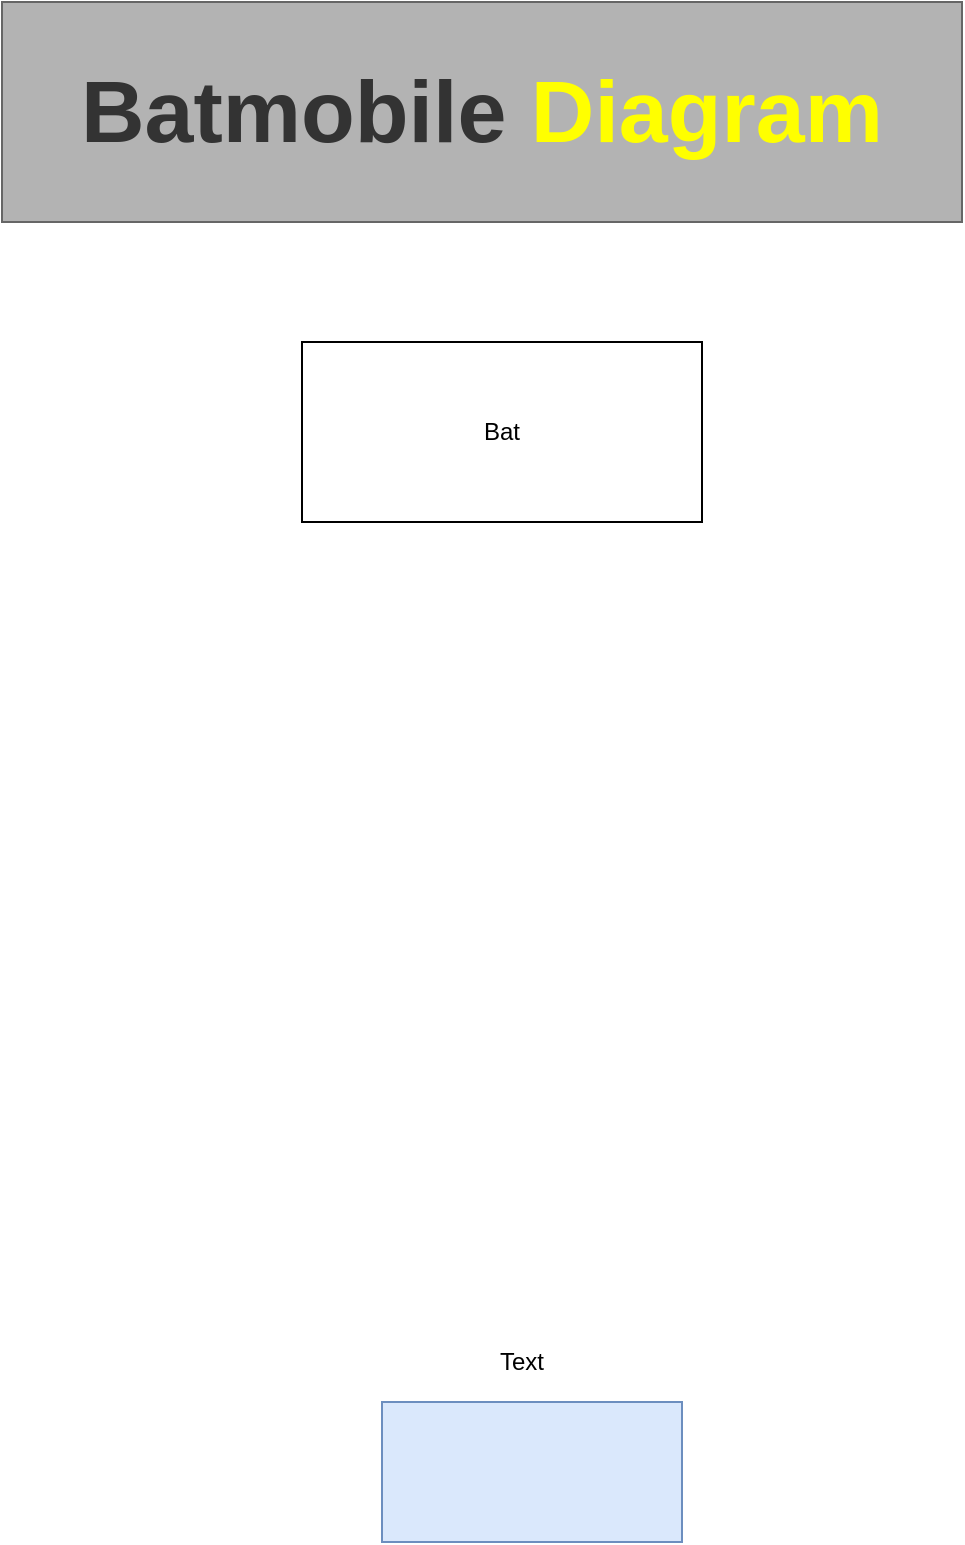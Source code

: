 <mxfile version="13.9.0" type="github">
  <diagram id="vL_EnNJz-udaRHQfMP_Z" name="Page-1">
    <mxGraphModel dx="1038" dy="523" grid="1" gridSize="10" guides="1" tooltips="1" connect="1" arrows="1" fold="1" page="1" pageScale="1" pageWidth="827" pageHeight="1169" math="0" shadow="0">
      <root>
        <mxCell id="0" />
        <mxCell id="1" parent="0" />
        <mxCell id="WP8NB6TWrdv5akPsZ2qc-1" value="Bat" style="rounded=0;whiteSpace=wrap;html=1;" vertex="1" parent="1">
          <mxGeometry x="300" y="210" width="200" height="90" as="geometry" />
        </mxCell>
        <mxCell id="WP8NB6TWrdv5akPsZ2qc-2" value="" style="rounded=0;whiteSpace=wrap;html=1;fillColor=#dae8fc;strokeColor=#6c8ebf;" vertex="1" parent="1">
          <mxGeometry x="340" y="740" width="150" height="70" as="geometry" />
        </mxCell>
        <mxCell id="WP8NB6TWrdv5akPsZ2qc-3" value="Text" style="text;html=1;strokeColor=none;fillColor=none;align=center;verticalAlign=middle;whiteSpace=wrap;rounded=0;" vertex="1" parent="1">
          <mxGeometry x="390" y="710" width="40" height="20" as="geometry" />
        </mxCell>
        <mxCell id="WP8NB6TWrdv5akPsZ2qc-4" value="&lt;b&gt;&lt;font style=&quot;font-size: 44px&quot;&gt;Batmobile &lt;font color=&quot;#ffff00&quot;&gt;Diagram&lt;/font&gt;&lt;/font&gt;&lt;/b&gt;" style="text;html=1;align=center;verticalAlign=middle;whiteSpace=wrap;rounded=0;strokeColor=#666666;fontColor=#333333;fillColor=#B3B3B3;" vertex="1" parent="1">
          <mxGeometry x="150" y="40" width="480" height="110" as="geometry" />
        </mxCell>
      </root>
    </mxGraphModel>
  </diagram>
</mxfile>
